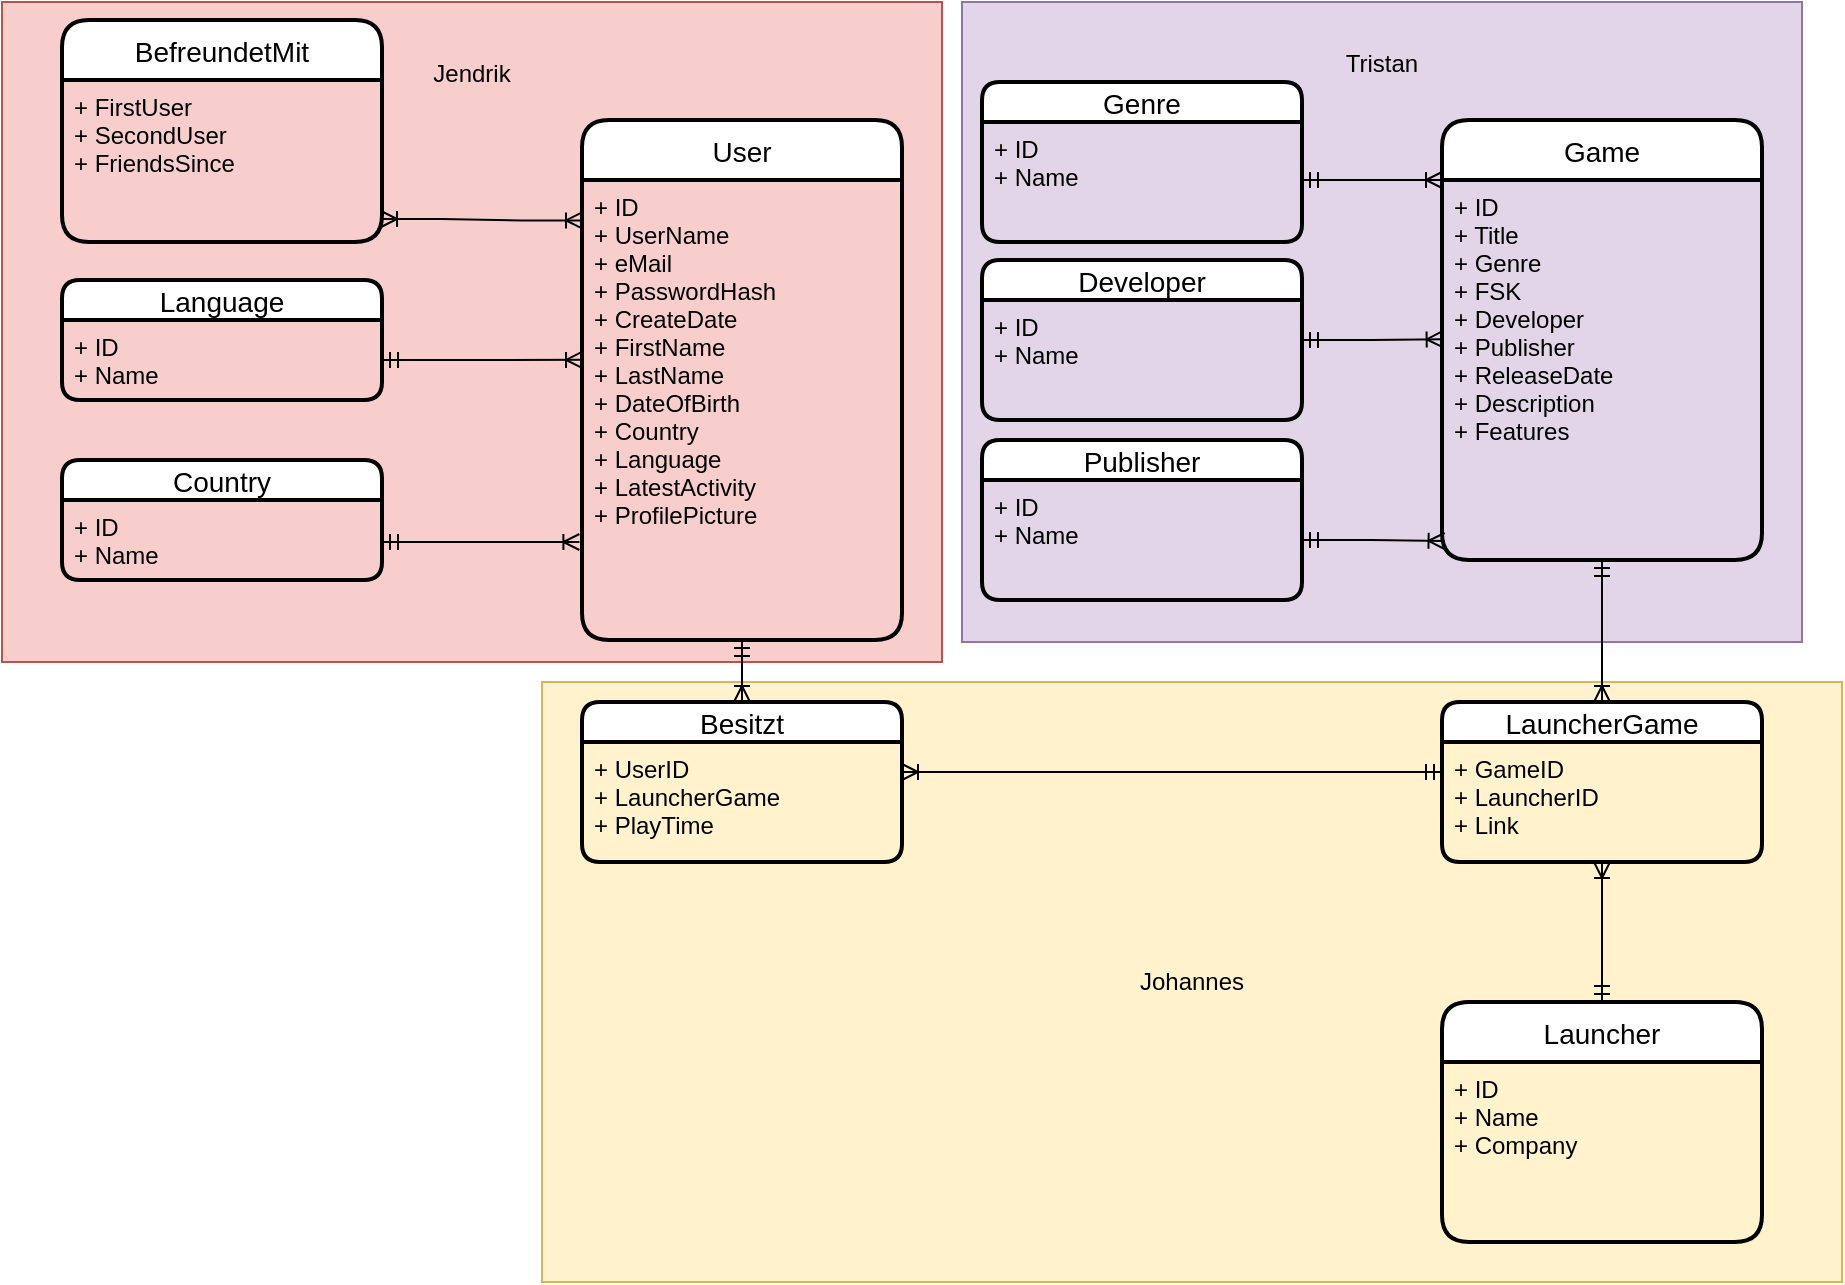 <mxfile version="20.0.1" type="device"><diagram id="eZd1ID5bgGWgnVPngXof" name="Page-1"><mxGraphModel dx="2012" dy="628" grid="1" gridSize="10" guides="1" tooltips="1" connect="1" arrows="1" fold="1" page="1" pageScale="1" pageWidth="827" pageHeight="1169" math="0" shadow="0"><root><mxCell id="0"/><mxCell id="1" parent="0"/><mxCell id="etijes4WxotdNTNTpm04-16" value="Johannes" style="rounded=0;whiteSpace=wrap;html=1;fillColor=#fff2cc;strokeColor=#d6b656;" parent="1" vertex="1"><mxGeometry x="150" y="340" width="650" height="300" as="geometry"/></mxCell><mxCell id="etijes4WxotdNTNTpm04-14" value="Jendrik&lt;br&gt;&lt;br&gt;&lt;br&gt;&lt;br&gt;&lt;br&gt;&lt;br&gt;&lt;br&gt;&lt;br&gt;&lt;br&gt;&lt;br&gt;&lt;br&gt;&lt;br&gt;&lt;br&gt;&lt;br&gt;&lt;br&gt;&lt;br&gt;&lt;br&gt;&lt;br&gt;&lt;br&gt;" style="rounded=0;whiteSpace=wrap;html=1;fillColor=#f8cecc;strokeColor=#b85450;" parent="1" vertex="1"><mxGeometry x="-120" width="470" height="330" as="geometry"/></mxCell><mxCell id="etijes4WxotdNTNTpm04-13" value="Tristan&lt;br&gt;&lt;br&gt;&lt;br&gt;&lt;br&gt;&lt;br&gt;&lt;br&gt;&lt;br&gt;&lt;br&gt;&lt;br&gt;&lt;br&gt;&lt;br&gt;&lt;br&gt;&lt;br&gt;&lt;br&gt;&lt;br&gt;&lt;br&gt;&lt;br&gt;&lt;br&gt;&lt;br&gt;" style="rounded=0;whiteSpace=wrap;html=1;fillColor=#e1d5e7;strokeColor=#9673a6;" parent="1" vertex="1"><mxGeometry x="360" width="420" height="320" as="geometry"/></mxCell><mxCell id="93aFfJn4TdE23xt1o_GD-1" value="User" style="swimlane;childLayout=stackLayout;horizontal=1;startSize=30;horizontalStack=0;rounded=1;fontSize=14;fontStyle=0;strokeWidth=2;resizeParent=0;resizeLast=1;shadow=0;dashed=0;align=center;" parent="1" vertex="1"><mxGeometry x="170" y="59" width="160" height="260" as="geometry"/></mxCell><mxCell id="93aFfJn4TdE23xt1o_GD-2" value="+ ID&#10;+ UserName&#10;+ eMail&#10;+ PasswordHash&#10;+ CreateDate&#10;+ FirstName&#10;+ LastName&#10;+ DateOfBirth&#10;+ Country&#10;+ Language&#10;+ LatestActivity&#10;+ ProfilePicture&#10;&#10;" style="align=left;strokeColor=none;fillColor=none;spacingLeft=4;fontSize=12;verticalAlign=top;resizable=0;rotatable=0;part=1;fontStyle=0" parent="93aFfJn4TdE23xt1o_GD-1" vertex="1"><mxGeometry y="30" width="160" height="230" as="geometry"/></mxCell><mxCell id="93aFfJn4TdE23xt1o_GD-3" value="Game" style="swimlane;childLayout=stackLayout;horizontal=1;startSize=30;horizontalStack=0;rounded=1;fontSize=14;fontStyle=0;strokeWidth=2;resizeParent=0;resizeLast=1;shadow=0;dashed=0;align=center;" parent="1" vertex="1"><mxGeometry x="600" y="59" width="160" height="220" as="geometry"/></mxCell><mxCell id="93aFfJn4TdE23xt1o_GD-4" value="+ ID&#10;+ Title&#10;+ Genre&#10;+ FSK&#10;+ Developer&#10;+ Publisher&#10;+ ReleaseDate&#10;+ Description&#10;+ Features" style="align=left;strokeColor=none;fillColor=none;spacingLeft=4;fontSize=12;verticalAlign=top;resizable=0;rotatable=0;part=1;" parent="93aFfJn4TdE23xt1o_GD-3" vertex="1"><mxGeometry y="30" width="160" height="190" as="geometry"/></mxCell><mxCell id="93aFfJn4TdE23xt1o_GD-5" value="BefreundetMit" style="swimlane;childLayout=stackLayout;horizontal=1;startSize=30;horizontalStack=0;rounded=1;fontSize=14;fontStyle=0;strokeWidth=2;resizeParent=0;resizeLast=1;shadow=0;dashed=0;align=center;" parent="1" vertex="1"><mxGeometry x="-90" y="9" width="160" height="111" as="geometry"/></mxCell><mxCell id="93aFfJn4TdE23xt1o_GD-6" value="+ FirstUser&#10;+ SecondUser&#10;+ FriendsSince&#10;" style="align=left;strokeColor=none;fillColor=none;spacingLeft=4;fontSize=12;verticalAlign=top;resizable=0;rotatable=0;part=1;fontStyle=0" parent="93aFfJn4TdE23xt1o_GD-5" vertex="1"><mxGeometry y="30" width="160" height="81" as="geometry"/></mxCell><mxCell id="ZvGkwL9OU-minx8-ihlc-23" style="edgeStyle=orthogonalEdgeStyle;rounded=0;orthogonalLoop=1;jettySize=auto;html=1;entryX=0.5;entryY=1;entryDx=0;entryDy=0;startArrow=ERmandOne;startFill=0;endArrow=ERoneToMany;endFill=0;" parent="1" source="93aFfJn4TdE23xt1o_GD-7" target="ZvGkwL9OU-minx8-ihlc-12" edge="1"><mxGeometry relative="1" as="geometry"/></mxCell><mxCell id="93aFfJn4TdE23xt1o_GD-7" value="Launcher" style="swimlane;childLayout=stackLayout;horizontal=1;startSize=30;horizontalStack=0;rounded=1;fontSize=14;fontStyle=0;strokeWidth=2;resizeParent=0;resizeLast=1;shadow=0;dashed=0;align=center;" parent="1" vertex="1"><mxGeometry x="600" y="500" width="160" height="120" as="geometry"/></mxCell><mxCell id="93aFfJn4TdE23xt1o_GD-8" value="+ ID&#10;+ Name&#10;+ Company" style="align=left;strokeColor=none;fillColor=none;spacingLeft=4;fontSize=12;verticalAlign=top;resizable=0;rotatable=0;part=1;" parent="93aFfJn4TdE23xt1o_GD-7" vertex="1"><mxGeometry y="30" width="160" height="90" as="geometry"/></mxCell><mxCell id="93aFfJn4TdE23xt1o_GD-9" value="Besitzt" style="swimlane;childLayout=stackLayout;horizontal=1;startSize=20;horizontalStack=0;rounded=1;fontSize=14;fontStyle=0;strokeWidth=2;resizeParent=0;resizeLast=1;shadow=0;dashed=0;align=center;" parent="1" vertex="1"><mxGeometry x="170" y="350" width="160" height="80" as="geometry"/></mxCell><mxCell id="93aFfJn4TdE23xt1o_GD-10" value="+ UserID&#10;+ LauncherGame&#10;+ PlayTime" style="align=left;strokeColor=none;fillColor=none;spacingLeft=4;fontSize=12;verticalAlign=top;resizable=0;rotatable=0;part=1;" parent="93aFfJn4TdE23xt1o_GD-9" vertex="1"><mxGeometry y="20" width="160" height="60" as="geometry"/></mxCell><mxCell id="ZvGkwL9OU-minx8-ihlc-11" value="LauncherGame" style="swimlane;childLayout=stackLayout;horizontal=1;startSize=20;horizontalStack=0;rounded=1;fontSize=14;fontStyle=0;strokeWidth=2;resizeParent=0;resizeLast=1;shadow=0;dashed=0;align=center;" parent="1" vertex="1"><mxGeometry x="600" y="350" width="160" height="80" as="geometry"/></mxCell><mxCell id="ZvGkwL9OU-minx8-ihlc-12" value="+ GameID&#10;+ LauncherID&#10;+ Link" style="align=left;strokeColor=none;fillColor=none;spacingLeft=4;fontSize=12;verticalAlign=top;resizable=0;rotatable=0;part=1;" parent="ZvGkwL9OU-minx8-ihlc-11" vertex="1"><mxGeometry y="20" width="160" height="60" as="geometry"/></mxCell><mxCell id="ZvGkwL9OU-minx8-ihlc-17" value="" style="edgeStyle=entityRelationEdgeStyle;fontSize=12;html=1;endArrow=ERoneToMany;startArrow=ERoneToMany;rounded=0;exitX=0.997;exitY=0.858;exitDx=0;exitDy=0;entryX=0;entryY=0.088;entryDx=0;entryDy=0;entryPerimeter=0;exitPerimeter=0;" parent="1" source="93aFfJn4TdE23xt1o_GD-6" target="93aFfJn4TdE23xt1o_GD-2" edge="1"><mxGeometry width="100" height="100" relative="1" as="geometry"><mxPoint x="360" y="350" as="sourcePoint"/><mxPoint x="460" y="250" as="targetPoint"/></mxGeometry></mxCell><mxCell id="ZvGkwL9OU-minx8-ihlc-20" style="edgeStyle=orthogonalEdgeStyle;rounded=0;orthogonalLoop=1;jettySize=auto;html=1;entryX=0.5;entryY=0;entryDx=0;entryDy=0;startArrow=ERmandOne;startFill=0;endArrow=ERoneToMany;endFill=0;" parent="1" source="93aFfJn4TdE23xt1o_GD-2" target="93aFfJn4TdE23xt1o_GD-9" edge="1"><mxGeometry relative="1" as="geometry"/></mxCell><mxCell id="ZvGkwL9OU-minx8-ihlc-21" style="edgeStyle=orthogonalEdgeStyle;rounded=0;orthogonalLoop=1;jettySize=auto;html=1;exitX=1;exitY=0.25;exitDx=0;exitDy=0;entryX=0;entryY=0.25;entryDx=0;entryDy=0;startArrow=ERoneToMany;startFill=0;endArrow=ERmandOne;endFill=0;" parent="1" source="93aFfJn4TdE23xt1o_GD-10" target="ZvGkwL9OU-minx8-ihlc-12" edge="1"><mxGeometry relative="1" as="geometry"><mxPoint x="590" y="355" as="targetPoint"/></mxGeometry></mxCell><mxCell id="ZvGkwL9OU-minx8-ihlc-22" style="edgeStyle=orthogonalEdgeStyle;rounded=0;orthogonalLoop=1;jettySize=auto;html=1;entryX=0.5;entryY=0;entryDx=0;entryDy=0;startArrow=ERmandOne;startFill=0;endArrow=ERoneToMany;endFill=0;" parent="1" source="93aFfJn4TdE23xt1o_GD-4" target="ZvGkwL9OU-minx8-ihlc-11" edge="1"><mxGeometry relative="1" as="geometry"/></mxCell><mxCell id="ZvGkwL9OU-minx8-ihlc-28" value="Country" style="swimlane;childLayout=stackLayout;horizontal=1;startSize=20;horizontalStack=0;rounded=1;fontSize=14;fontStyle=0;strokeWidth=2;resizeParent=0;resizeLast=1;shadow=0;dashed=0;align=center;" parent="1" vertex="1"><mxGeometry x="-90" y="229" width="160" height="60" as="geometry"/></mxCell><mxCell id="ZvGkwL9OU-minx8-ihlc-29" value="+ ID&#10;+ Name" style="align=left;strokeColor=none;fillColor=none;spacingLeft=4;fontSize=12;verticalAlign=top;resizable=0;rotatable=0;part=1;" parent="ZvGkwL9OU-minx8-ihlc-28" vertex="1"><mxGeometry y="20" width="160" height="40" as="geometry"/></mxCell><mxCell id="ZvGkwL9OU-minx8-ihlc-30" value="Language" style="swimlane;childLayout=stackLayout;horizontal=1;startSize=20;horizontalStack=0;rounded=1;fontSize=14;fontStyle=0;strokeWidth=2;resizeParent=0;resizeLast=1;shadow=0;dashed=0;align=center;" parent="1" vertex="1"><mxGeometry x="-90" y="139" width="160" height="60" as="geometry"/></mxCell><mxCell id="ZvGkwL9OU-minx8-ihlc-31" value="+ ID&#10;+ Name" style="align=left;strokeColor=none;fillColor=none;spacingLeft=4;fontSize=12;verticalAlign=top;resizable=0;rotatable=0;part=1;" parent="ZvGkwL9OU-minx8-ihlc-30" vertex="1"><mxGeometry y="20" width="160" height="40" as="geometry"/></mxCell><mxCell id="ZvGkwL9OU-minx8-ihlc-33" value="Genre" style="swimlane;childLayout=stackLayout;horizontal=1;startSize=20;horizontalStack=0;rounded=1;fontSize=14;fontStyle=0;strokeWidth=2;resizeParent=0;resizeLast=1;shadow=0;dashed=0;align=center;" parent="1" vertex="1"><mxGeometry x="370" y="40" width="160" height="80" as="geometry"/></mxCell><mxCell id="ZvGkwL9OU-minx8-ihlc-34" value="+ ID&#10;+ Name" style="align=left;strokeColor=none;fillColor=none;spacingLeft=4;fontSize=12;verticalAlign=top;resizable=0;rotatable=0;part=1;fontStyle=0" parent="ZvGkwL9OU-minx8-ihlc-33" vertex="1"><mxGeometry y="20" width="160" height="60" as="geometry"/></mxCell><mxCell id="ZvGkwL9OU-minx8-ihlc-38" style="edgeStyle=orthogonalEdgeStyle;rounded=0;orthogonalLoop=1;jettySize=auto;html=1;startArrow=ERmandOne;startFill=0;endArrow=ERoneToMany;endFill=0;entryX=-0.008;entryY=0.791;entryDx=0;entryDy=0;entryPerimeter=0;" parent="1" target="93aFfJn4TdE23xt1o_GD-2" edge="1"><mxGeometry relative="1" as="geometry"><mxPoint x="70" y="270" as="sourcePoint"/><mxPoint x="160" y="300" as="targetPoint"/><Array as="points"><mxPoint x="70" y="270"/><mxPoint x="169" y="270"/></Array></mxGeometry></mxCell><mxCell id="ZvGkwL9OU-minx8-ihlc-39" style="edgeStyle=orthogonalEdgeStyle;rounded=0;orthogonalLoop=1;jettySize=auto;html=1;startArrow=ERmandOne;startFill=0;endArrow=ERoneToMany;endFill=0;entryX=0;entryY=0;entryDx=0;entryDy=0;" parent="1" source="ZvGkwL9OU-minx8-ihlc-34" target="93aFfJn4TdE23xt1o_GD-4" edge="1"><mxGeometry relative="1" as="geometry"><mxPoint x="590" y="90" as="targetPoint"/><Array as="points"><mxPoint x="570" y="89"/><mxPoint x="570" y="89"/></Array></mxGeometry></mxCell><mxCell id="etijes4WxotdNTNTpm04-9" style="edgeStyle=orthogonalEdgeStyle;rounded=0;orthogonalLoop=1;jettySize=auto;html=1;entryX=0.002;entryY=0.419;entryDx=0;entryDy=0;entryPerimeter=0;endArrow=ERoneToMany;endFill=0;startArrow=ERmandOne;startFill=0;" parent="1" source="etijes4WxotdNTNTpm04-3" target="93aFfJn4TdE23xt1o_GD-4" edge="1"><mxGeometry relative="1" as="geometry"/></mxCell><mxCell id="etijes4WxotdNTNTpm04-3" value="Developer" style="swimlane;childLayout=stackLayout;horizontal=1;startSize=20;horizontalStack=0;rounded=1;fontSize=14;fontStyle=0;strokeWidth=2;resizeParent=0;resizeLast=1;shadow=0;dashed=0;align=center;" parent="1" vertex="1"><mxGeometry x="370" y="129" width="160" height="80" as="geometry"/></mxCell><mxCell id="etijes4WxotdNTNTpm04-4" value="+ ID&#10;+ Name" style="align=left;strokeColor=none;fillColor=none;spacingLeft=4;fontSize=12;verticalAlign=top;resizable=0;rotatable=0;part=1;fontStyle=0" parent="etijes4WxotdNTNTpm04-3" vertex="1"><mxGeometry y="20" width="160" height="60" as="geometry"/></mxCell><mxCell id="etijes4WxotdNTNTpm04-5" value="Publisher" style="swimlane;childLayout=stackLayout;horizontal=1;startSize=20;horizontalStack=0;rounded=1;fontSize=14;fontStyle=0;strokeWidth=2;resizeParent=0;resizeLast=1;shadow=0;dashed=0;align=center;" parent="1" vertex="1"><mxGeometry x="370" y="219" width="160" height="80" as="geometry"/></mxCell><mxCell id="etijes4WxotdNTNTpm04-6" value="+ ID&#10;+ Name" style="align=left;strokeColor=none;fillColor=none;spacingLeft=4;fontSize=12;verticalAlign=top;resizable=0;rotatable=0;part=1;fontStyle=0" parent="etijes4WxotdNTNTpm04-5" vertex="1"><mxGeometry y="20" width="160" height="60" as="geometry"/></mxCell><mxCell id="etijes4WxotdNTNTpm04-10" style="edgeStyle=orthogonalEdgeStyle;rounded=0;orthogonalLoop=1;jettySize=auto;html=1;entryX=0.008;entryY=0.95;entryDx=0;entryDy=0;entryPerimeter=0;endArrow=ERoneToMany;endFill=0;startArrow=ERmandOne;startFill=0;" parent="1" source="etijes4WxotdNTNTpm04-6" target="93aFfJn4TdE23xt1o_GD-4" edge="1"><mxGeometry relative="1" as="geometry"/></mxCell><mxCell id="etijes4WxotdNTNTpm04-21" style="edgeStyle=orthogonalEdgeStyle;rounded=0;orthogonalLoop=1;jettySize=auto;html=1;entryX=0;entryY=0.391;entryDx=0;entryDy=0;entryPerimeter=0;startArrow=ERmandOne;startFill=0;endArrow=ERoneToMany;endFill=0;" parent="1" source="ZvGkwL9OU-minx8-ihlc-31" target="93aFfJn4TdE23xt1o_GD-2" edge="1"><mxGeometry relative="1" as="geometry"/></mxCell></root></mxGraphModel></diagram></mxfile>